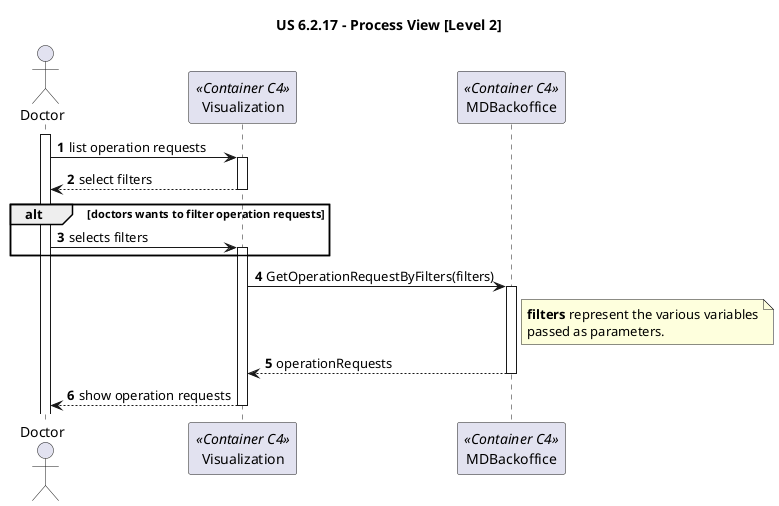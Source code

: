 @startuml

title "US 6.2.17 - Process View [Level 2]"

autonumber

actor Doctor as ADM
participant "Visualization" as VIS <<Container C4>>
participant "MDBackoffice" as SYS <<Container C4>>

activate ADM
ADM -> VIS : list operation requests
activate VIS

VIS --> ADM: select filters
deactivate VIS

alt doctors wants to filter operation requests

ADM -> VIS: selects filters
activate VIS

end alt 

VIS -> SYS : GetOperationRequestByFilters(filters)
activate SYS
note right of SYS: **filters** represent the various variables\npassed as parameters.

SYS --> VIS: operationRequests
deactivate SYS

VIS --> ADM: show operation requests
deactivate VIS

@enduml